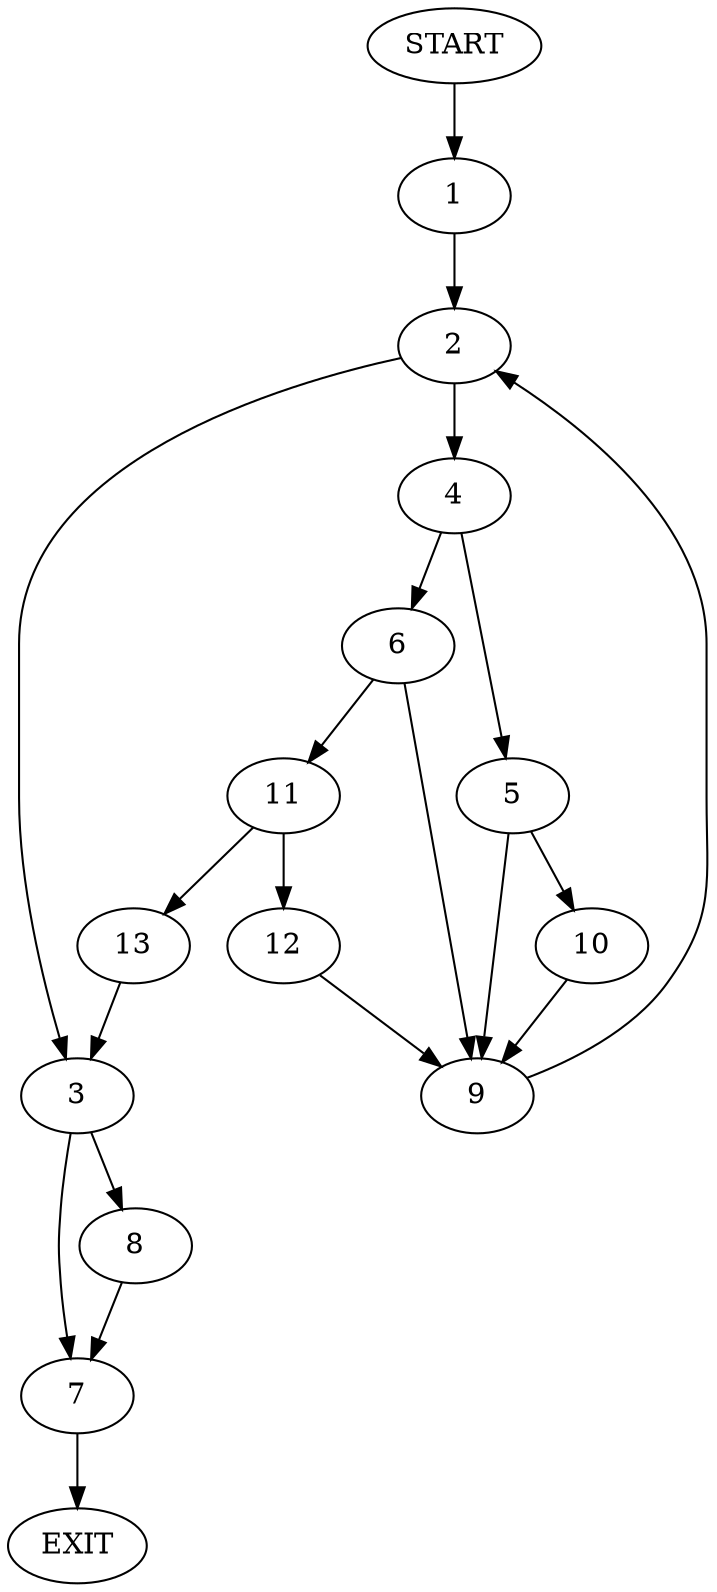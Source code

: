 digraph {
0 [label="START"];
1;
2;
3;
4;
5;
6;
7;
8;
9;
10;
11;
12;
13;
14 [label="EXIT"];
0 -> 1;
1 -> 2;
2 -> 3;
2 -> 4;
4 -> 5;
4 -> 6;
3 -> 7;
3 -> 8;
5 -> 9;
5 -> 10;
6 -> 9;
6 -> 11;
10 -> 9;
9 -> 2;
11 -> 12;
11 -> 13;
12 -> 9;
13 -> 3;
8 -> 7;
7 -> 14;
}